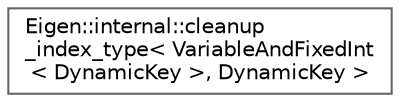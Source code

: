 digraph "Graphical Class Hierarchy"
{
 // LATEX_PDF_SIZE
  bgcolor="transparent";
  edge [fontname=Helvetica,fontsize=10,labelfontname=Helvetica,labelfontsize=10];
  node [fontname=Helvetica,fontsize=10,shape=box,height=0.2,width=0.4];
  rankdir="LR";
  Node0 [id="Node000000",label="Eigen::internal::cleanup\l_index_type\< VariableAndFixedInt\l\< DynamicKey \>, DynamicKey \>",height=0.2,width=0.4,color="grey40", fillcolor="white", style="filled",URL="$structEigen_1_1internal_1_1cleanup__index__type_3_01VariableAndFixedInt_3_01DynamicKey_01_4_00_01DynamicKey_01_4.html",tooltip=" "];
}

